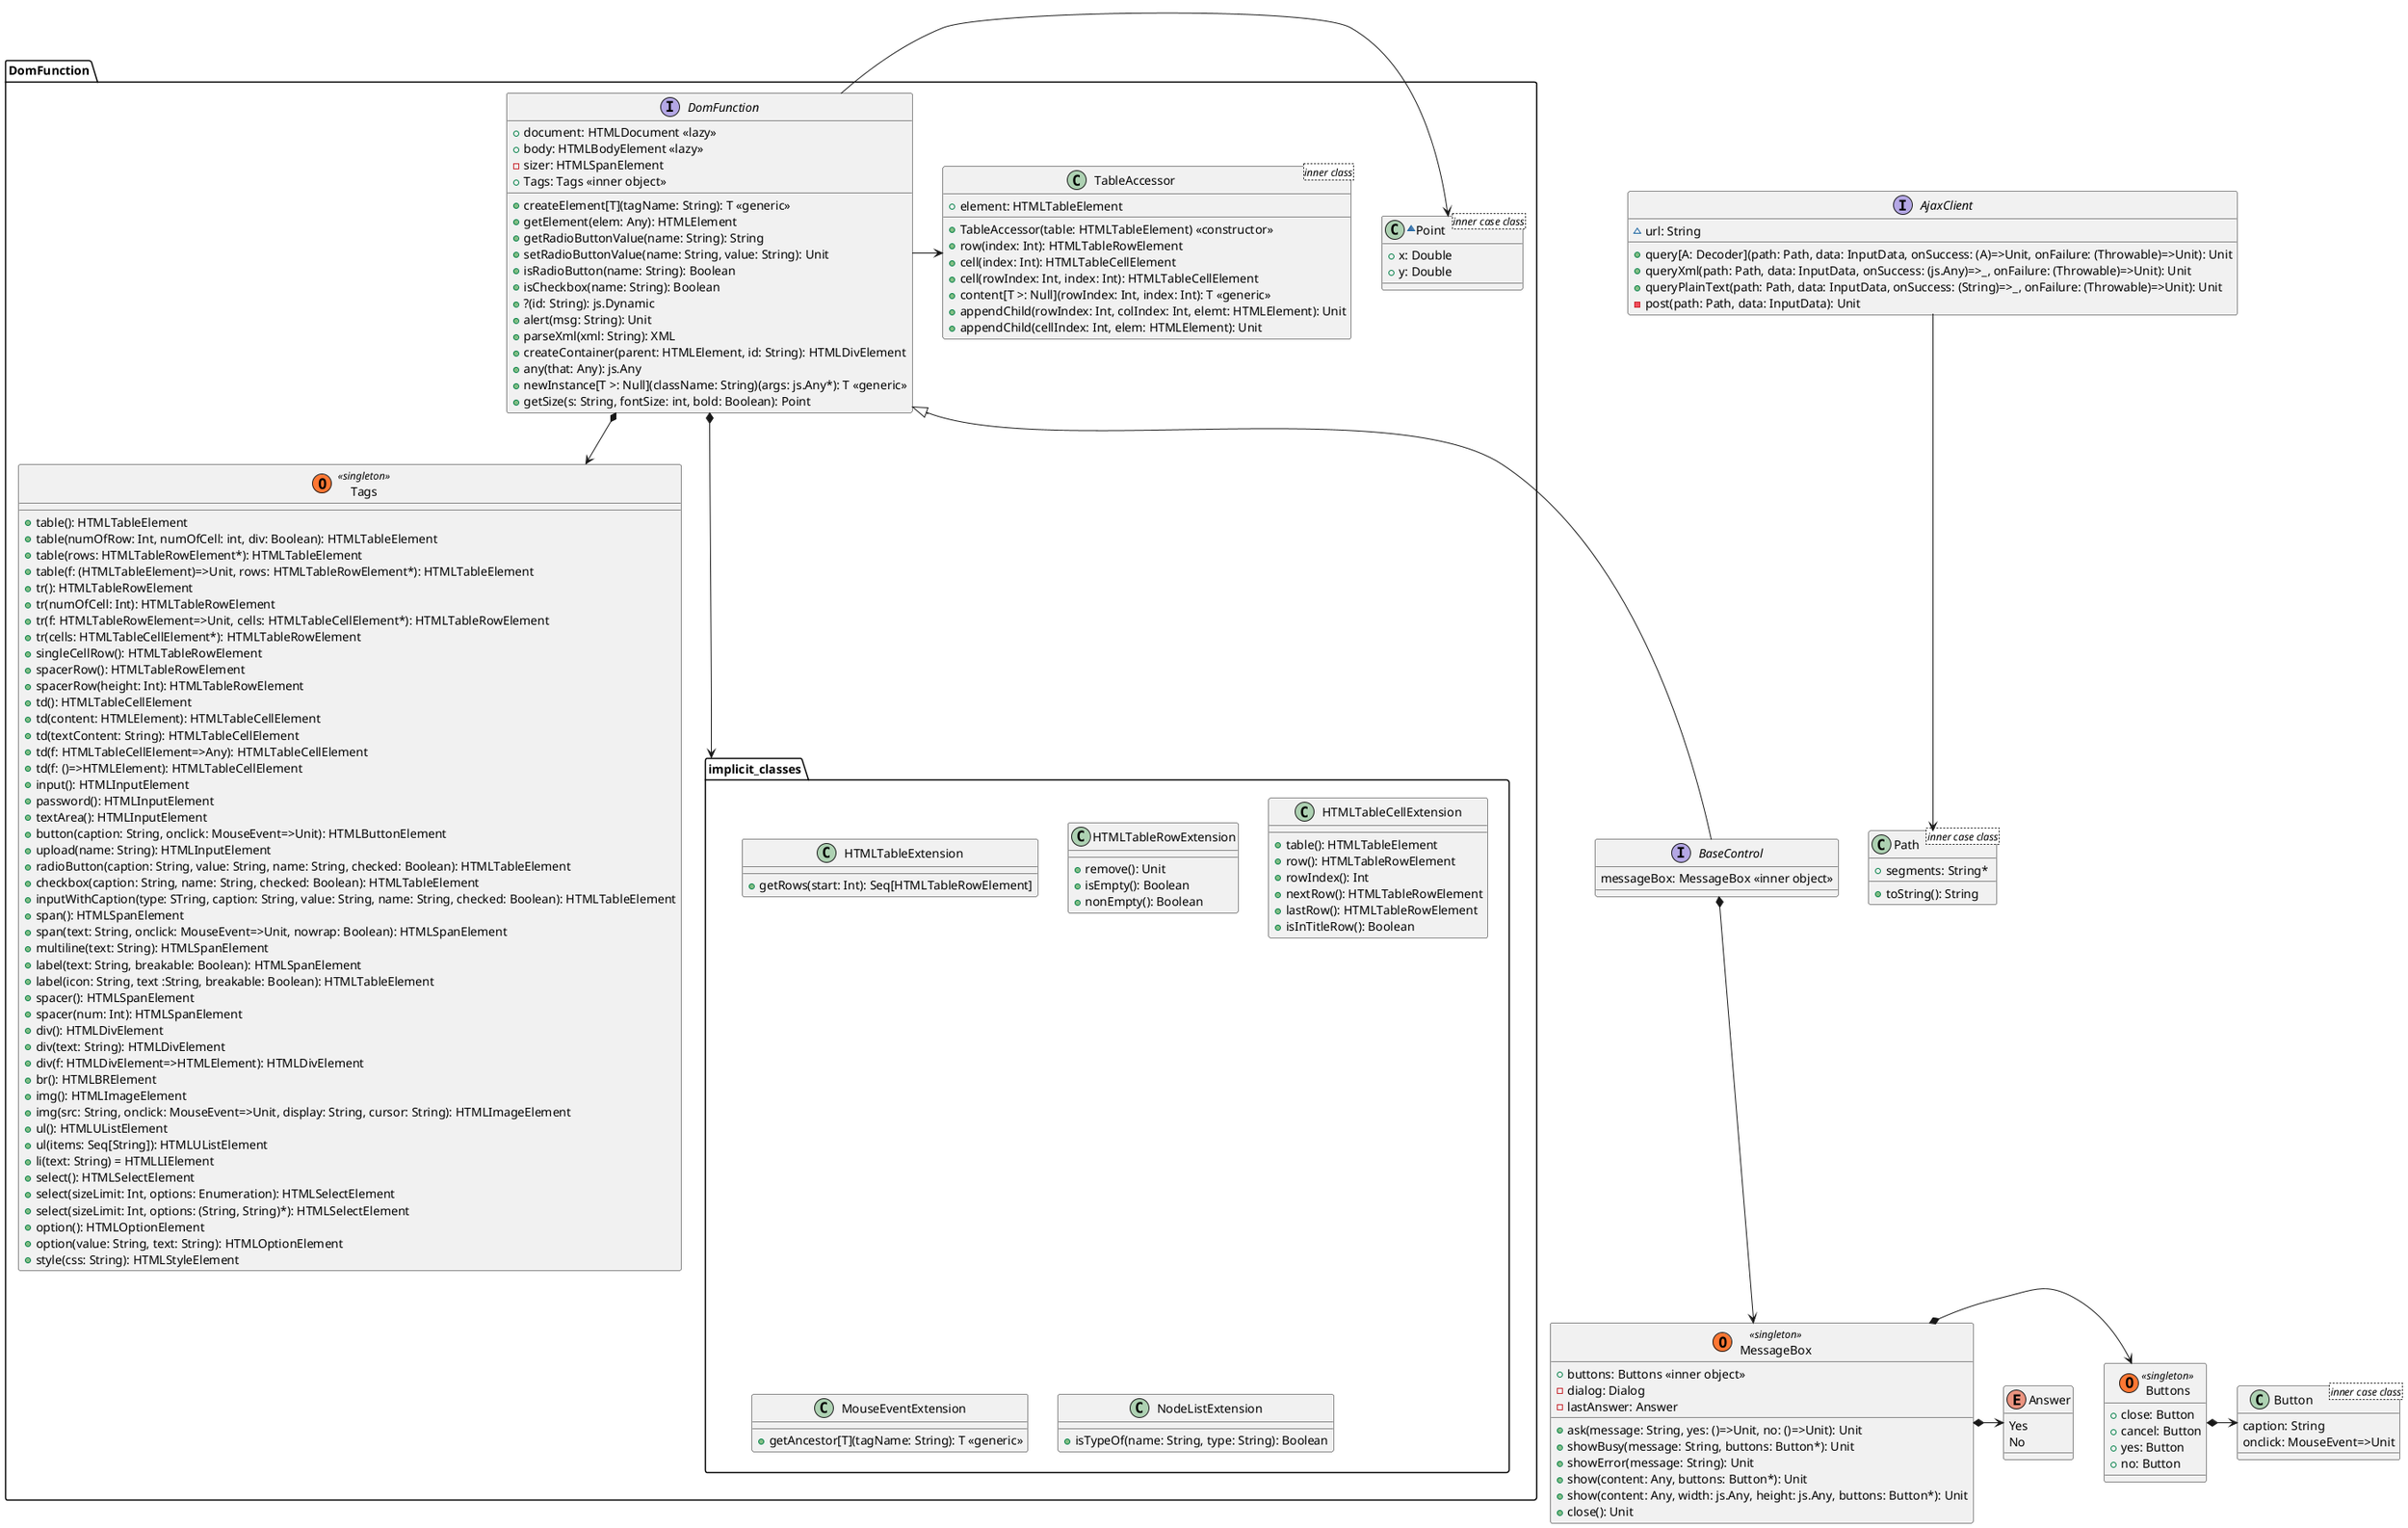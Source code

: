 @startuml

namespace DomFunction {

    interface DomFunction {

        +document: HTMLDocument <<lazy>>
        +body: HTMLBodyElement <<lazy>>
        -sizer: HTMLSpanElement
        +Tags: Tags <<inner object>>

        +createElement[T](tagName: String): T <<generic>>
        +getElement(elem: Any): HTMLElement
        +getRadioButtonValue(name: String): String
        +setRadioButtonValue(name: String, value: String): Unit
        +isRadioButton(name: String): Boolean
        +isCheckbox(name: String): Boolean
        +?(id: String): js.Dynamic
        +alert(msg: String): Unit
        +parseXml(xml: String): XML
        +createContainer(parent: HTMLElement, id: String): HTMLDivElement
        +any(that: Any): js.Any
        +newInstance[T >: Null](className: String)(args: js.Any*): T <<generic>>
        +getSize(s: String, fontSize: int, bold: Boolean): Point
    }

    ~class Point <inner case class> {
        +x: Double
        +y: Double
    }

    class Tags <<(O, #ff7733) singleton>> {
        +table(): HTMLTableElement
        +table(numOfRow: Int, numOfCell: int, div: Boolean): HTMLTableElement
        +table(rows: HTMLTableRowElement*): HTMLTableElement
        +table(f: (HTMLTableElement)=>Unit, rows: HTMLTableRowElement*): HTMLTableElement
        +tr(): HTMLTableRowElement
        +tr(numOfCell: Int): HTMLTableRowElement
        +tr(f: HTMLTableRowElement=>Unit, cells: HTMLTableCellElement*): HTMLTableRowElement
        +tr(cells: HTMLTableCellElement*): HTMLTableRowElement
        +singleCellRow(): HTMLTableRowElement
        +spacerRow(): HTMLTableRowElement
        +spacerRow(height: Int): HTMLTableRowElement
        +td(): HTMLTableCellElement
        +td(content: HTMLElement): HTMLTableCellElement
        +td(textContent: String): HTMLTableCellElement
        +td(f: HTMLTableCellElement=>Any): HTMLTableCellElement
        +td(f: ()=>HTMLElement): HTMLTableCellElement
        +input(): HTMLInputElement
        +password(): HTMLInputElement
        +textArea(): HTMLInputElement
        +button(caption: String, onclick: MouseEvent=>Unit): HTMLButtonElement
        +upload(name: String): HTMLInputElement
        +radioButton(caption: String, value: String, name: String, checked: Boolean): HTMLTableElement
        +checkbox(caption: String, name: String, checked: Boolean): HTMLTableElement
        +inputWithCaption(type: STring, caption: String, value: String, name: String, checked: Boolean): HTMLTableElement
        +span(): HTMLSpanElement
        +span(text: String, onclick: MouseEvent=>Unit, nowrap: Boolean): HTMLSpanElement
        +multiline(text: String): HTMLSpanElement
        +label(text: String, breakable: Boolean): HTMLSpanElement
        +label(icon: String, text :String, breakable: Boolean): HTMLTableElement
        +spacer(): HTMLSpanElement
        +spacer(num: Int): HTMLSpanElement
        +div(): HTMLDivElement
        +div(text: String): HTMLDivElement
        +div(f: HTMLDivElement=>HTMLElement): HTMLDivElement
        +br(): HTMLBRElement
        +img(): HTMLImageElement
        +img(src: String, onclick: MouseEvent=>Unit, display: String, cursor: String): HTMLImageElement
        +ul(): HTMLUListElement
        +ul(items: Seq[String]): HTMLUListElement
        +li(text: String) = HTMLLIElement
        +select(): HTMLSelectElement
        +select(sizeLimit: Int, options: Enumeration): HTMLSelectElement
        +select(sizeLimit: Int, options: (String, String)*): HTMLSelectElement
        +option(): HTMLOptionElement
        +option(value: String, text: String): HTMLOptionElement
        +style(css: String): HTMLStyleElement
    }

    class TableAccessor <inner class> {
        +element: HTMLTableElement
        +TableAccessor(table: HTMLTableElement) <<constructor>>
        +row(index: Int): HTMLTableRowElement
        +cell(index: Int): HTMLTableCellElement
        +cell(rowIndex: Int, index: Int): HTMLTableCellElement
        +content[T >: Null](rowIndex: Int, index: Int): T <<generic>>
        +appendChild(rowIndex: Int, colIndex: Int, elemt: HTMLElement): Unit
        +appendChild(cellIndex: Int, elem: HTMLElement): Unit
    }

    DomFunction *--> Tags
    DomFunction -> Point
    DomFunction -> TableAccessor
    DomFunction *--> implicit_classes

    namespace implicit_classes {

        class HTMLTableExtension {
            +getRows(start: Int): Seq[HTMLTableRowElement]
        }

        class HTMLTableRowExtension {
            +remove(): Unit
            +isEmpty(): Boolean
            +nonEmpty(): Boolean
        }

        class HTMLTableCellExtension {
            +table(): HTMLTableElement
            +row(): HTMLTableRowElement
            +rowIndex(): Int
            +nextRow(): HTMLTableRowElement
            +lastRow(): HTMLTableRowElement
            +isInTitleRow(): Boolean
        }

        class MouseEventExtension {
            +getAncestor[T](tagName: String): T <<generic>>
        }

        class NodeListExtension {
            +isTypeOf(name: String, type: String): Boolean
        }

    }

}

interface AjaxClient {
    ~url: String
    +query[A: Decoder](path: Path, data: InputData, onSuccess: (A)=>Unit, onFailure: (Throwable)=>Unit): Unit
    +queryXml(path: Path, data: InputData, onSuccess: (js.Any)=>_, onFailure: (Throwable)=>Unit): Unit
    +queryPlainText(path: Path, data: InputData, onSuccess: (String)=>_, onFailure: (Throwable)=>Unit): Unit
    -post(path: Path, data: InputData): Unit
}

class Path <inner case class> {
    +segments: String*
    +toString(): String
}

AjaxClient --> Path

interface BaseControl {
    messageBox: MessageBox <<inner object>>
}

DomFunction.DomFunction <|-- BaseControl
BaseControl *--> MessageBox

class MessageBox <<(O, #ff7733) singleton>> {
    +buttons: Buttons <<inner object>>
    -dialog: Dialog
    -lastAnswer: Answer
    +ask(message: String, yes: ()=>Unit, no: ()=>Unit): Unit
    +showBusy(message: String, buttons: Button*): Unit
    +showError(message: String): Unit
    +show(content: Any, buttons: Button*): Unit
    +show(content: Any, width: js.Any, height: js.Any, buttons: Button*): Unit
    +close(): Unit
}

MessageBox *-> Buttons
MessageBox *-> Answer

enum Answer {
    Yes
    No
}

class Buttons <<(O, #ff7733) singleton>> {
    +close: Button
    +cancel: Button
    +yes: Button
    +no: Button
}

Buttons *-> Button

class Button <inner case class> {
    caption: String
    onclick: MouseEvent=>Unit
}

@enduml
